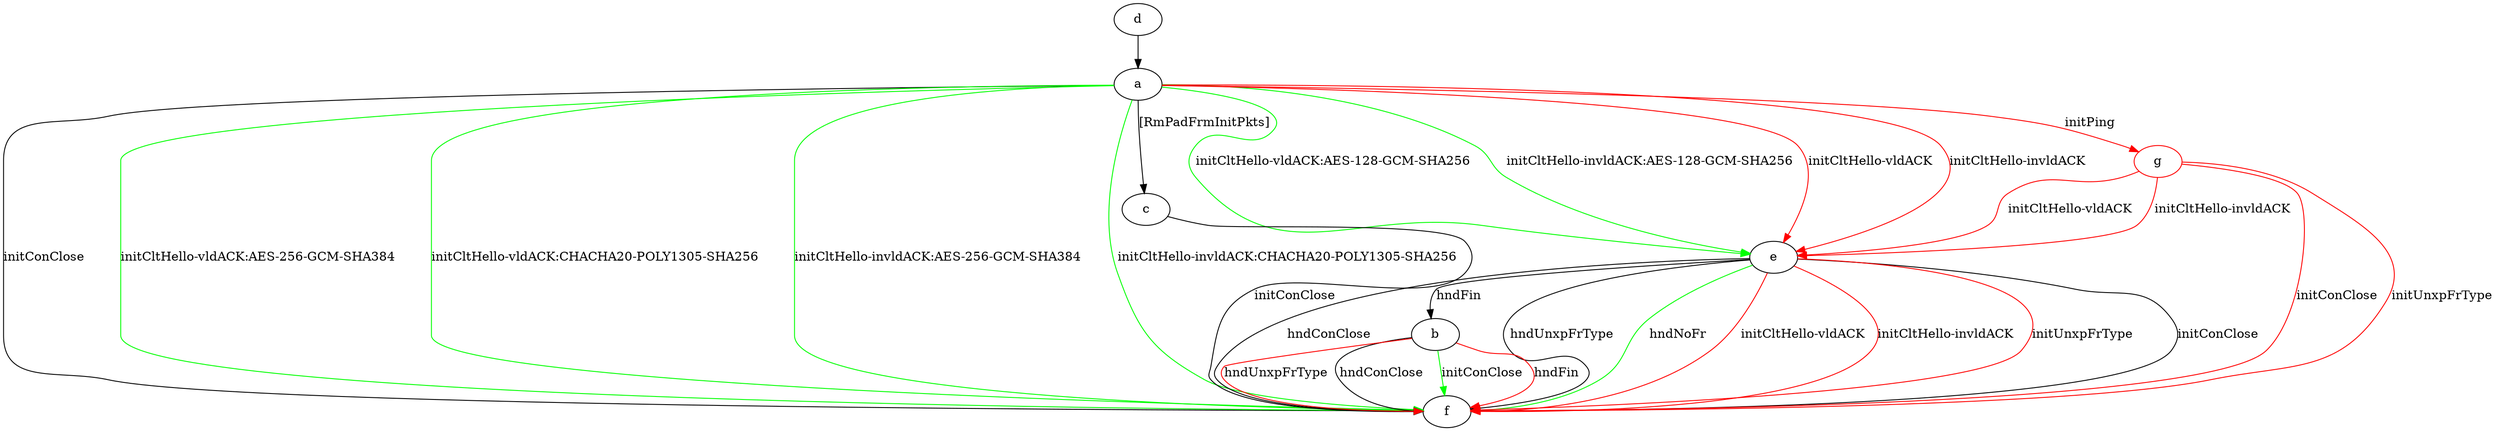 digraph "" {
	a -> c	[key=0,
		label="[RmPadFrmInitPkts] "];
	a -> e	[key=0,
		color=green,
		label="initCltHello-vldACK:AES-128-GCM-SHA256 "];
	a -> e	[key=1,
		color=green,
		label="initCltHello-invldACK:AES-128-GCM-SHA256 "];
	a -> e	[key=2,
		color=red,
		label="initCltHello-vldACK "];
	a -> e	[key=3,
		color=red,
		label="initCltHello-invldACK "];
	a -> f	[key=0,
		label="initConClose "];
	a -> f	[key=1,
		color=green,
		label="initCltHello-vldACK:AES-256-GCM-SHA384 "];
	a -> f	[key=2,
		color=green,
		label="initCltHello-vldACK:CHACHA20-POLY1305-SHA256 "];
	a -> f	[key=3,
		color=green,
		label="initCltHello-invldACK:AES-256-GCM-SHA384 "];
	a -> f	[key=4,
		color=green,
		label="initCltHello-invldACK:CHACHA20-POLY1305-SHA256 "];
	g	[color=red];
	a -> g	[key=0,
		color=red,
		label="initPing "];
	b -> f	[key=0,
		label="hndConClose "];
	b -> f	[key=1,
		color=green,
		label="initConClose "];
	b -> f	[key=2,
		color=red,
		label="hndFin "];
	b -> f	[key=3,
		color=red,
		label="hndUnxpFrType "];
	c -> f	[key=0,
		label="initConClose "];
	d -> a	[key=0];
	e -> b	[key=0,
		label="hndFin "];
	e -> f	[key=0,
		label="initConClose "];
	e -> f	[key=1,
		label="hndConClose "];
	e -> f	[key=2,
		label="hndUnxpFrType "];
	e -> f	[key=3,
		color=green,
		label="hndNoFr "];
	e -> f	[key=4,
		color=red,
		label="initCltHello-vldACK "];
	e -> f	[key=5,
		color=red,
		label="initCltHello-invldACK "];
	e -> f	[key=6,
		color=red,
		label="initUnxpFrType "];
	g -> e	[key=0,
		color=red,
		label="initCltHello-vldACK "];
	g -> e	[key=1,
		color=red,
		label="initCltHello-invldACK "];
	g -> f	[key=0,
		color=red,
		label="initConClose "];
	g -> f	[key=1,
		color=red,
		label="initUnxpFrType "];
}
